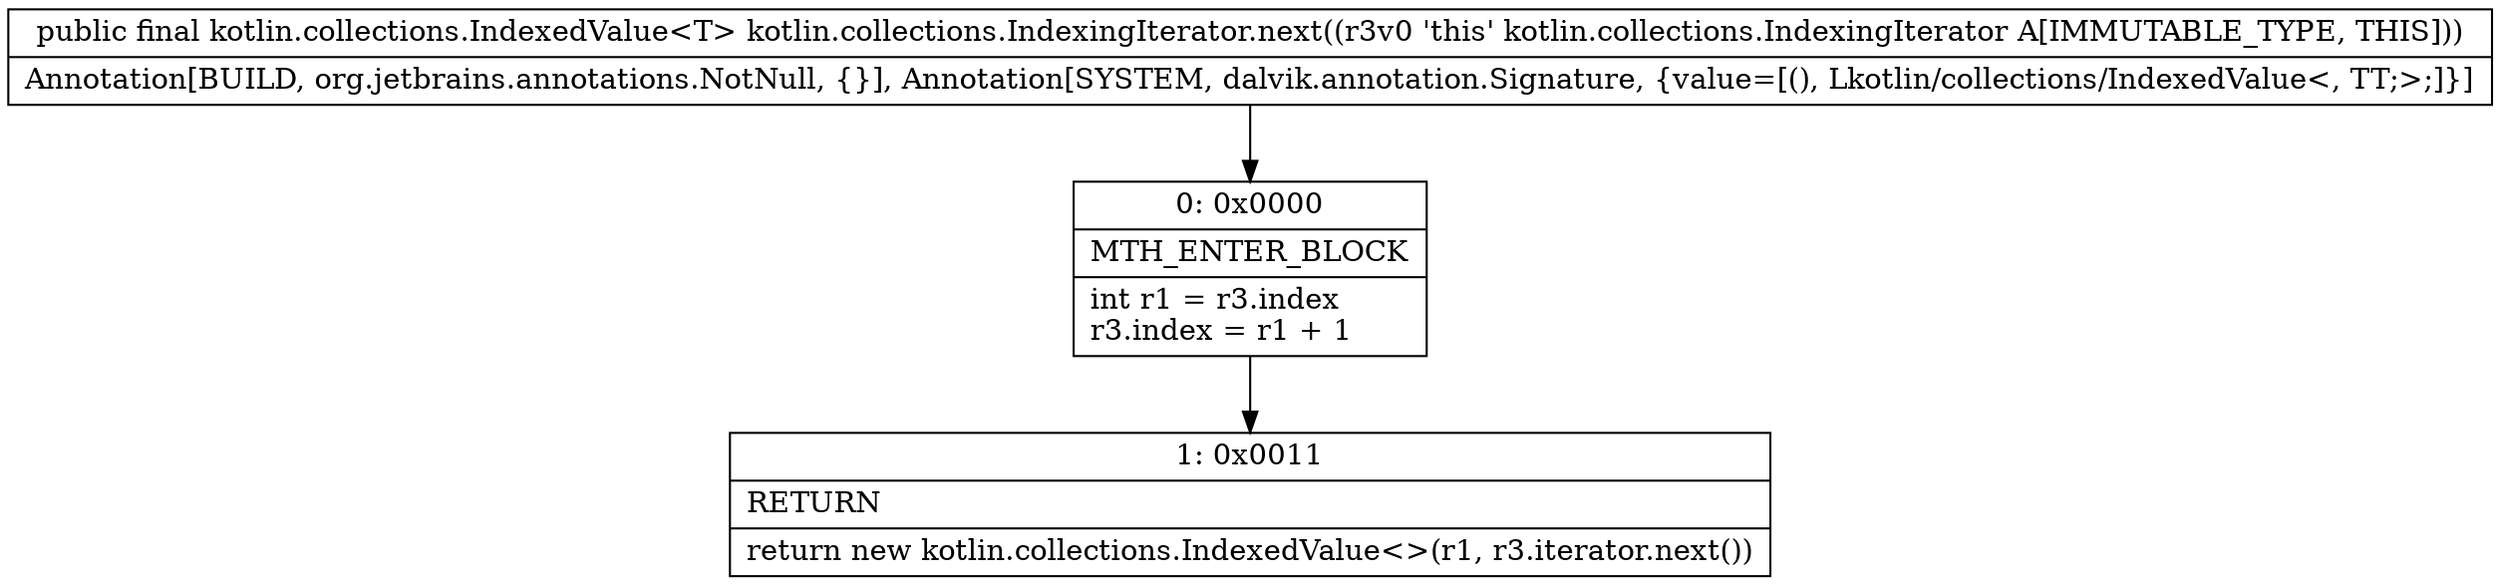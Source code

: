 digraph "CFG forkotlin.collections.IndexingIterator.next()Lkotlin\/collections\/IndexedValue;" {
Node_0 [shape=record,label="{0\:\ 0x0000|MTH_ENTER_BLOCK\l|int r1 = r3.index\lr3.index = r1 + 1\l}"];
Node_1 [shape=record,label="{1\:\ 0x0011|RETURN\l|return new kotlin.collections.IndexedValue\<\>(r1, r3.iterator.next())\l}"];
MethodNode[shape=record,label="{public final kotlin.collections.IndexedValue\<T\> kotlin.collections.IndexingIterator.next((r3v0 'this' kotlin.collections.IndexingIterator A[IMMUTABLE_TYPE, THIS]))  | Annotation[BUILD, org.jetbrains.annotations.NotNull, \{\}], Annotation[SYSTEM, dalvik.annotation.Signature, \{value=[(), Lkotlin\/collections\/IndexedValue\<, TT;\>;]\}]\l}"];
MethodNode -> Node_0;
Node_0 -> Node_1;
}

